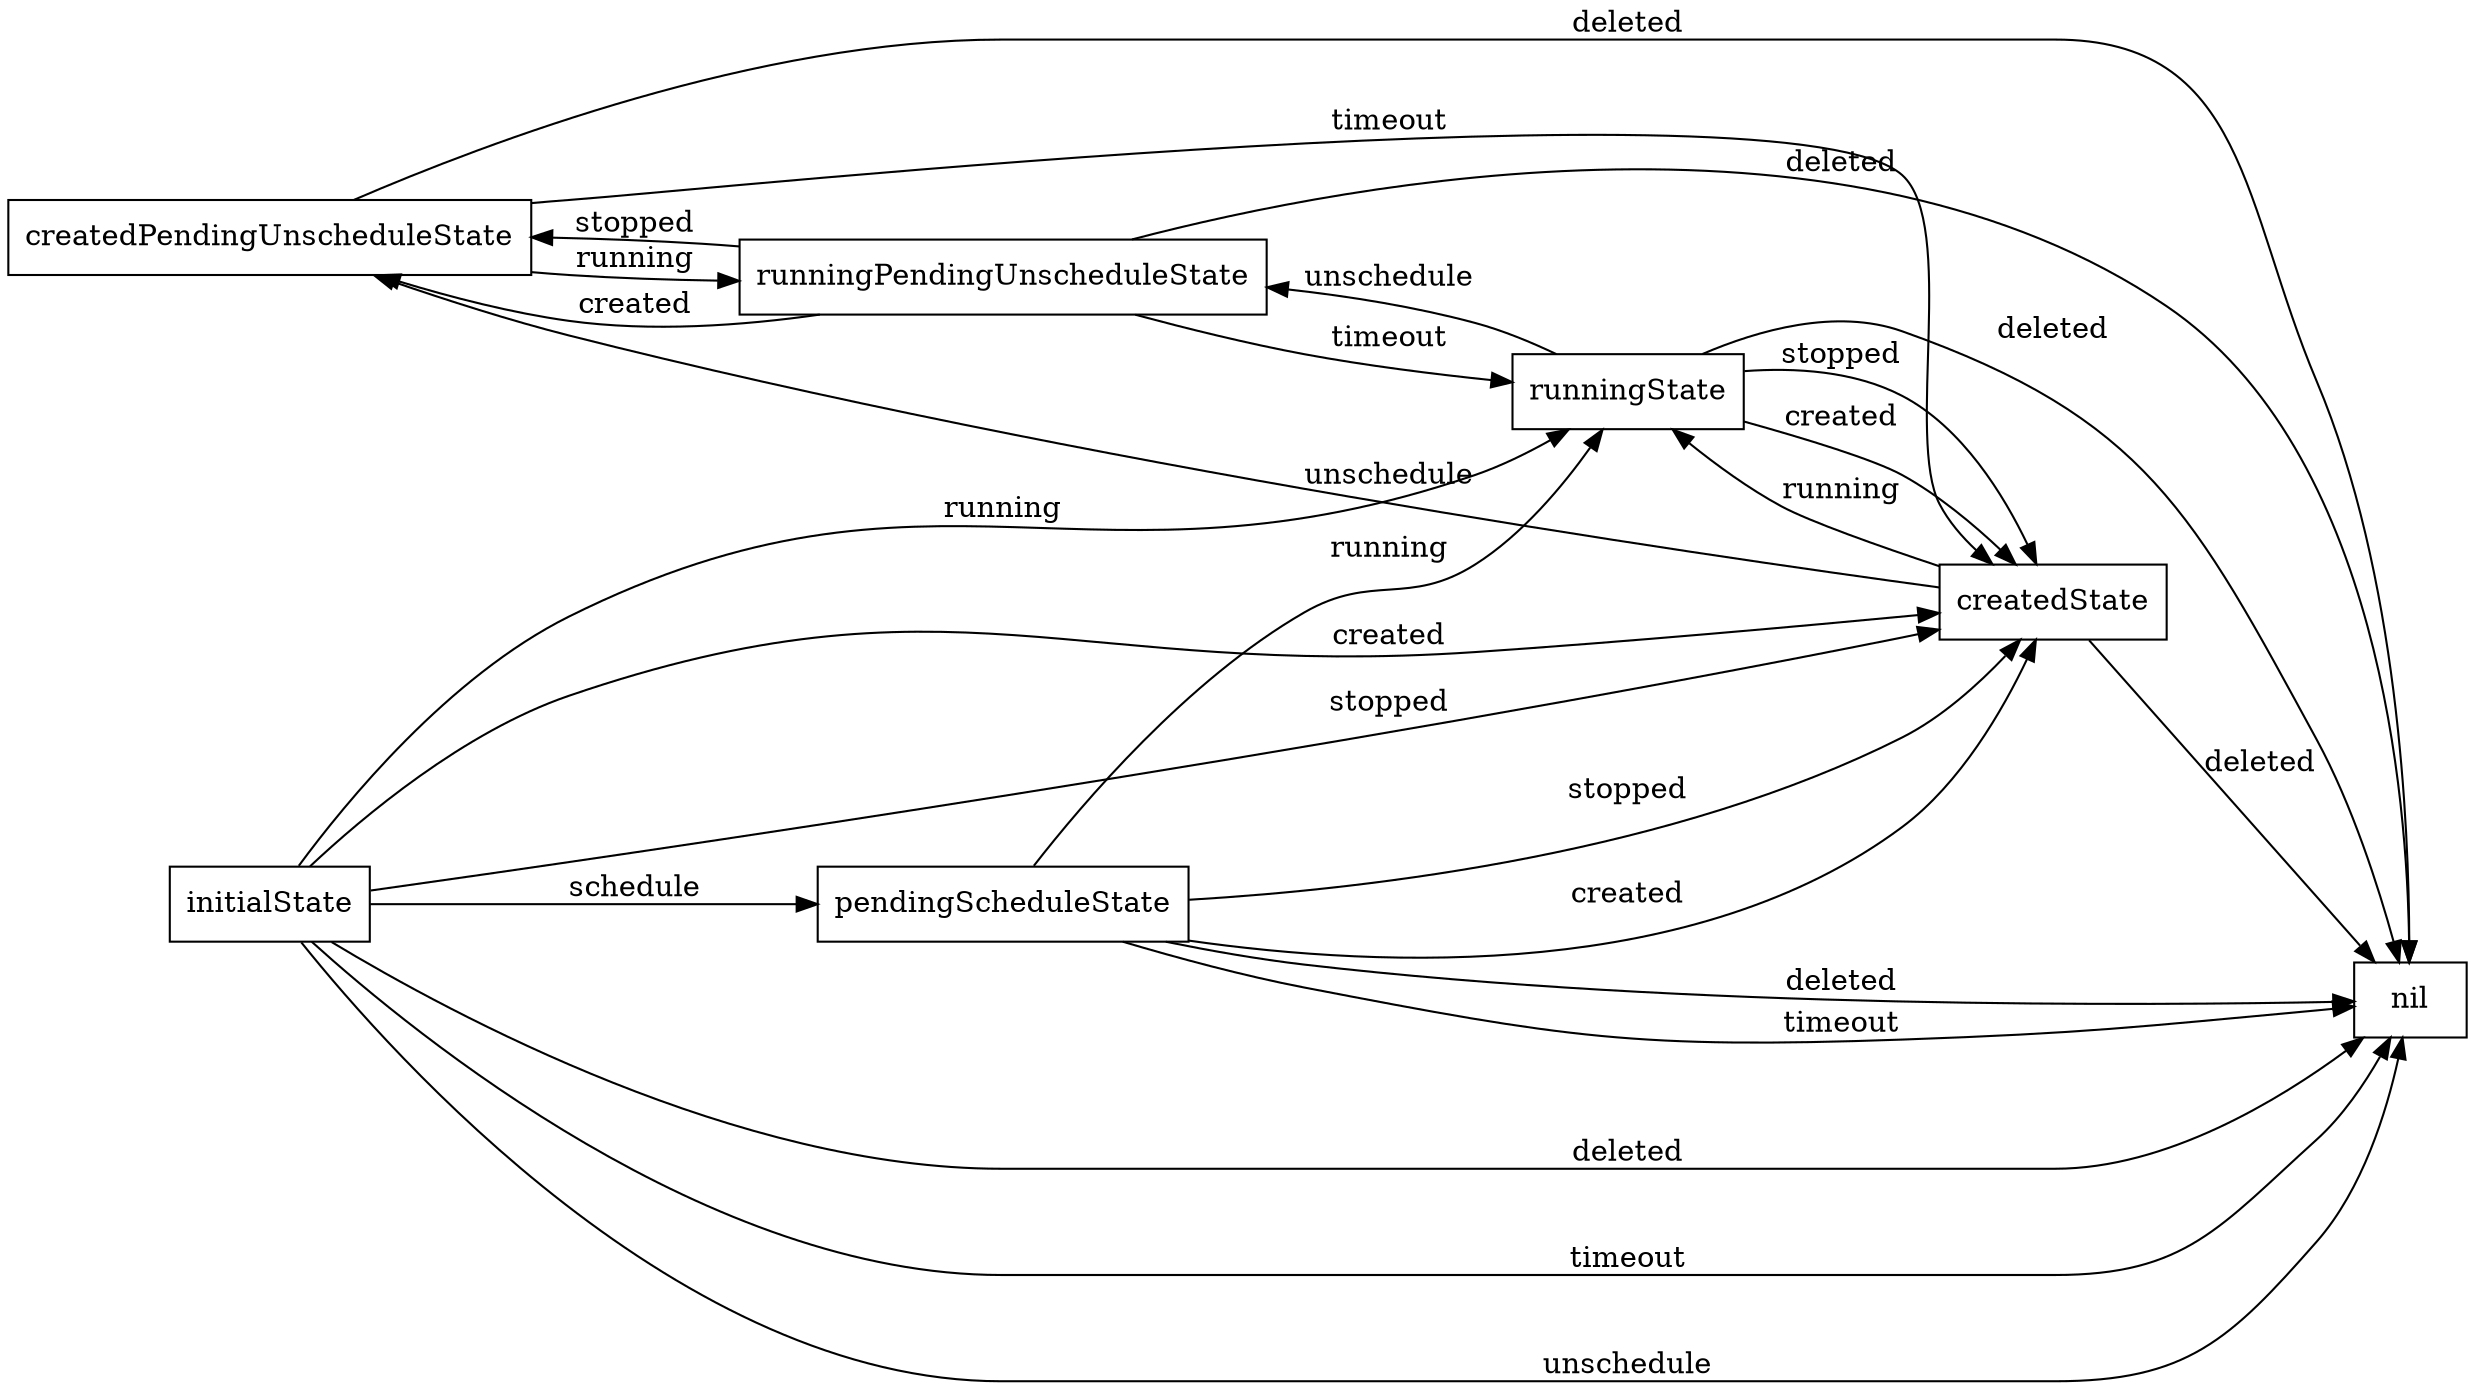 // This file is automatically generated from a unit test.
// Check it in and make sure it doesn't change between revisions!
digraph G {
	node [shape="box"];
	rankdir=LR;

	createdPendingUnscheduleState -> nil [label="deleted"];
	createdPendingUnscheduleState -> runningPendingUnscheduleState [label="running"];
	createdPendingUnscheduleState -> createdState [label="timeout"];
	createdState -> nil [label="deleted"];
	createdState -> runningState [label="running"];
	createdState -> createdPendingUnscheduleState [label="unschedule"];
	initialState -> createdState [label="created"];
	initialState -> nil [label="deleted"];
	initialState -> runningState [label="running"];
	initialState -> pendingScheduleState [label="schedule"];
	initialState -> createdState [label="stopped"];
	initialState -> nil [label="timeout"];
	initialState -> nil [label="unschedule"];
	pendingScheduleState -> createdState [label="created"];
	pendingScheduleState -> nil [label="deleted"];
	pendingScheduleState -> runningState [label="running"];
	pendingScheduleState -> createdState [label="stopped"];
	pendingScheduleState -> nil [label="timeout"];
	runningPendingUnscheduleState -> createdPendingUnscheduleState [label="created"];
	runningPendingUnscheduleState -> nil [label="deleted"];
	runningPendingUnscheduleState -> createdPendingUnscheduleState [label="stopped"];
	runningPendingUnscheduleState -> runningState [label="timeout"];
	runningState -> createdState [label="created"];
	runningState -> nil [label="deleted"];
	runningState -> createdState [label="stopped"];
	runningState -> runningPendingUnscheduleState [label="unschedule"];
}
